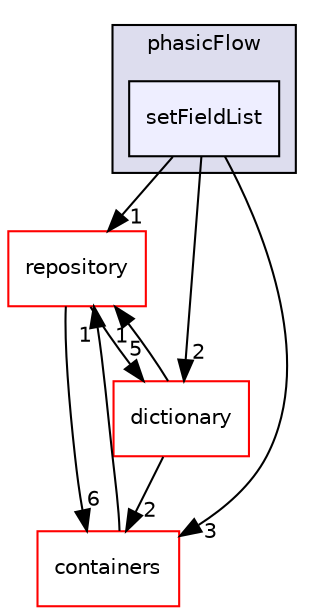 digraph "src/phasicFlow/setFieldList" {
  compound=true
  node [ fontsize="10", fontname="Helvetica"];
  edge [ labelfontsize="10", labelfontname="Helvetica"];
  subgraph clusterdir_cd7a5046d028e114fc17b2ebc2bd02d2 {
    graph [ bgcolor="#ddddee", pencolor="black", label="phasicFlow" fontname="Helvetica", fontsize="10", URL="dir_cd7a5046d028e114fc17b2ebc2bd02d2.html"]
  dir_9b7c0f625f4f6d33472b6a893e385484 [shape=box, label="setFieldList", style="filled", fillcolor="#eeeeff", pencolor="black", URL="dir_9b7c0f625f4f6d33472b6a893e385484.html"];
  }
  dir_8a09dd5b7fce343a5c545316ddba4e1b [shape=box label="repository" fillcolor="white" style="filled" color="red" URL="dir_8a09dd5b7fce343a5c545316ddba4e1b.html"];
  dir_74a3bd5d559eb2469f344a26dc365ad0 [shape=box label="containers" fillcolor="white" style="filled" color="red" URL="dir_74a3bd5d559eb2469f344a26dc365ad0.html"];
  dir_1220c712ed5f98fd84ba71b4848374db [shape=box label="dictionary" fillcolor="white" style="filled" color="red" URL="dir_1220c712ed5f98fd84ba71b4848374db.html"];
  dir_9b7c0f625f4f6d33472b6a893e385484->dir_8a09dd5b7fce343a5c545316ddba4e1b [headlabel="1", labeldistance=1.5 headhref="dir_000129_000124.html"];
  dir_9b7c0f625f4f6d33472b6a893e385484->dir_74a3bd5d559eb2469f344a26dc365ad0 [headlabel="3", labeldistance=1.5 headhref="dir_000129_000084.html"];
  dir_9b7c0f625f4f6d33472b6a893e385484->dir_1220c712ed5f98fd84ba71b4848374db [headlabel="2", labeldistance=1.5 headhref="dir_000129_000112.html"];
  dir_8a09dd5b7fce343a5c545316ddba4e1b->dir_74a3bd5d559eb2469f344a26dc365ad0 [headlabel="6", labeldistance=1.5 headhref="dir_000124_000084.html"];
  dir_8a09dd5b7fce343a5c545316ddba4e1b->dir_1220c712ed5f98fd84ba71b4848374db [headlabel="5", labeldistance=1.5 headhref="dir_000124_000112.html"];
  dir_74a3bd5d559eb2469f344a26dc365ad0->dir_8a09dd5b7fce343a5c545316ddba4e1b [headlabel="1", labeldistance=1.5 headhref="dir_000084_000124.html"];
  dir_1220c712ed5f98fd84ba71b4848374db->dir_8a09dd5b7fce343a5c545316ddba4e1b [headlabel="1", labeldistance=1.5 headhref="dir_000112_000124.html"];
  dir_1220c712ed5f98fd84ba71b4848374db->dir_74a3bd5d559eb2469f344a26dc365ad0 [headlabel="2", labeldistance=1.5 headhref="dir_000112_000084.html"];
}
